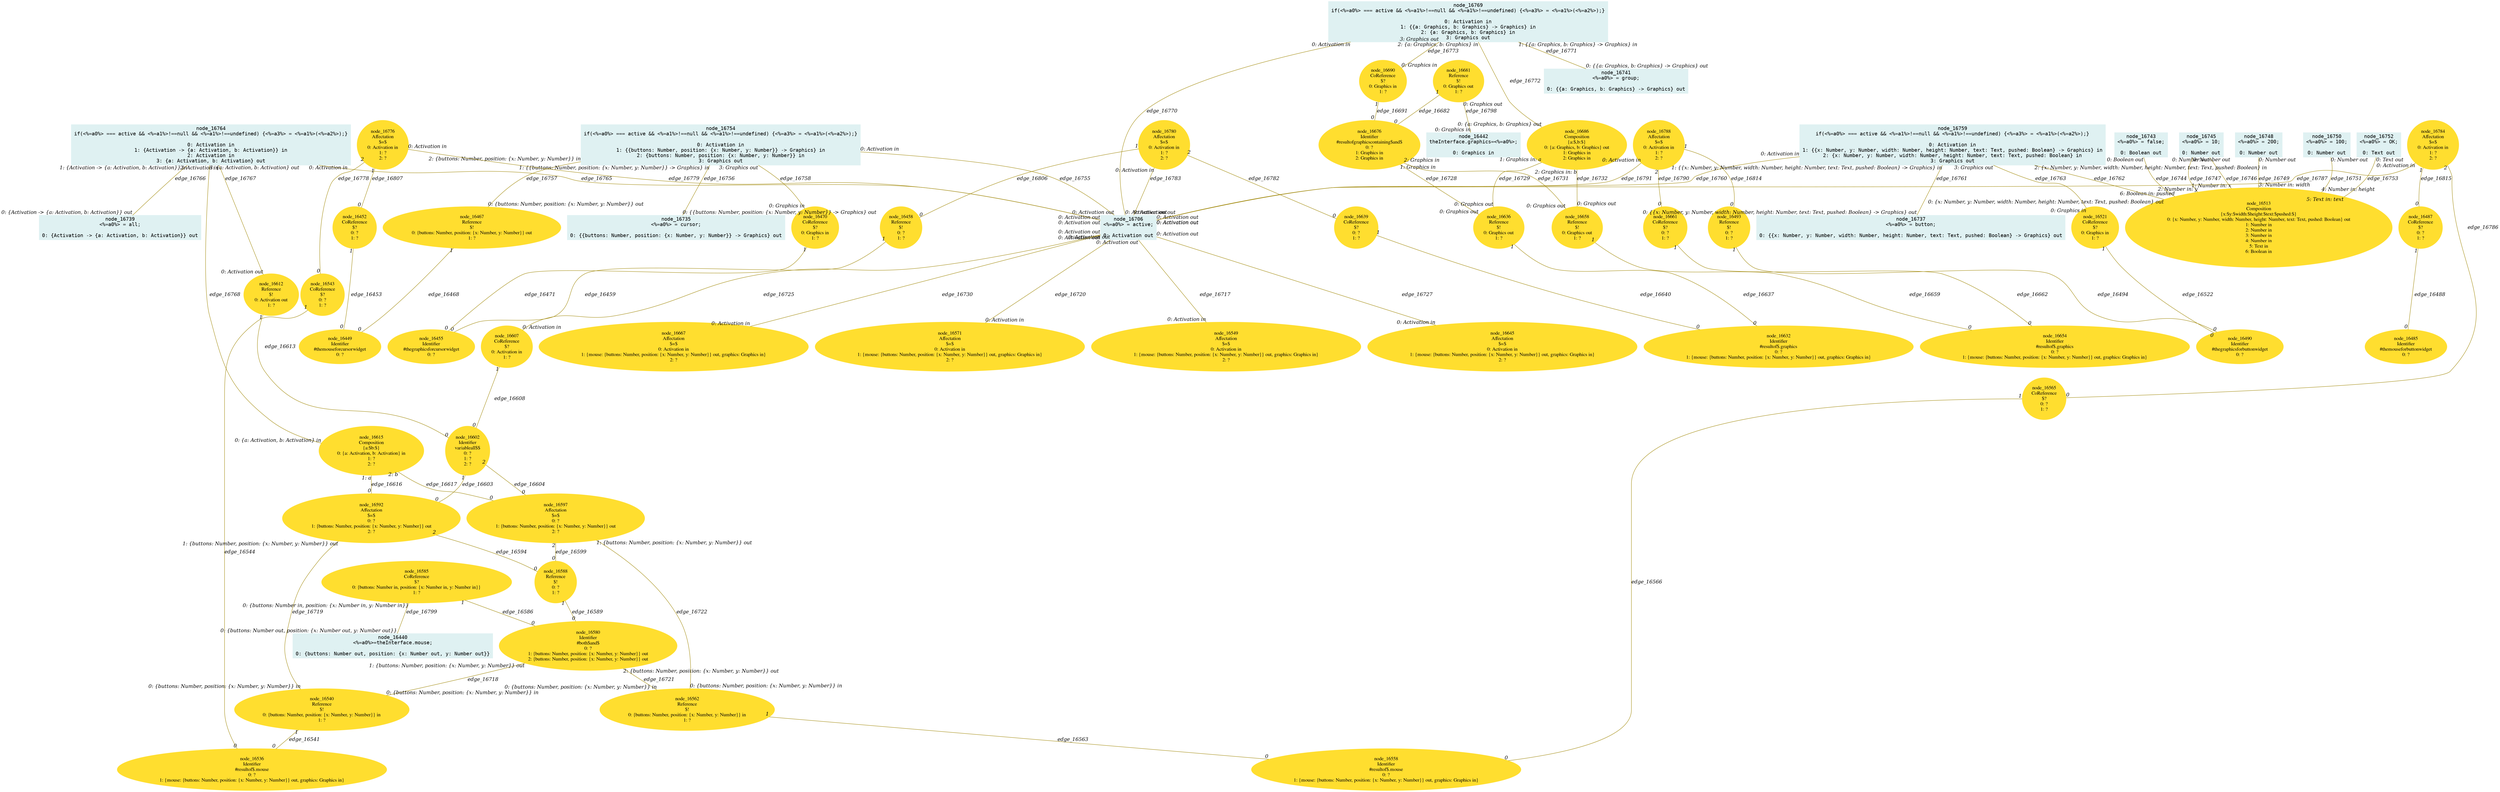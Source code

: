 digraph g{node_16440 [shape="box", style="filled", color="#dff1f2", fontname="Courier", label="node_16440
<%=a0%>=theInterface.mouse;

0: {buttons: Number out, position: {x: Number out, y: Number out}}" ]
node_16442 [shape="box", style="filled", color="#dff1f2", fontname="Courier", label="node_16442
theInterface.graphics=<%=a0%>;

0: Graphics in" ]
node_16449 [shape="ellipse", style="filled", color="#ffde2f", fontname="Times", label="node_16449
Identifier
#themouseforcursorwidget
0: ?" ]
node_16452 [shape="ellipse", style="filled", color="#ffde2f", fontname="Times", label="node_16452
CoReference
$?
0: ?
1: ?" ]
node_16455 [shape="ellipse", style="filled", color="#ffde2f", fontname="Times", label="node_16455
Identifier
#thegraphicsforcursorwidget
0: ?" ]
node_16458 [shape="ellipse", style="filled", color="#ffde2f", fontname="Times", label="node_16458
Reference
$!
0: ?
1: ?" ]
node_16467 [shape="ellipse", style="filled", color="#ffde2f", fontname="Times", label="node_16467
Reference
$!
0: {buttons: Number, position: {x: Number, y: Number}} out
1: ?" ]
node_16470 [shape="ellipse", style="filled", color="#ffde2f", fontname="Times", label="node_16470
CoReference
$?
0: Graphics in
1: ?" ]
node_16485 [shape="ellipse", style="filled", color="#ffde2f", fontname="Times", label="node_16485
Identifier
#themouseforbuttonwidget
0: ?" ]
node_16487 [shape="ellipse", style="filled", color="#ffde2f", fontname="Times", label="node_16487
CoReference
$?
0: ?
1: ?" ]
node_16490 [shape="ellipse", style="filled", color="#ffde2f", fontname="Times", label="node_16490
Identifier
#thegraphicsforbuttonwidget
0: ?" ]
node_16493 [shape="ellipse", style="filled", color="#ffde2f", fontname="Times", label="node_16493
Reference
$!
0: ?
1: ?" ]
node_16513 [shape="ellipse", style="filled", color="#ffde2f", fontname="Times", label="node_16513
Composition
{x:$y:$width:$height:$text:$pushed:$}
0: {x: Number, y: Number, width: Number, height: Number, text: Text, pushed: Boolean} out
1: Number in
2: Number in
3: Number in
4: Number in
5: Text in
6: Boolean in" ]
node_16521 [shape="ellipse", style="filled", color="#ffde2f", fontname="Times", label="node_16521
CoReference
$?
0: Graphics in
1: ?" ]
node_16536 [shape="ellipse", style="filled", color="#ffde2f", fontname="Times", label="node_16536
Identifier
#resultof$.mouse
0: ?
1: {mouse: {buttons: Number, position: {x: Number, y: Number}} out, graphics: Graphics in}" ]
node_16540 [shape="ellipse", style="filled", color="#ffde2f", fontname="Times", label="node_16540
Reference
$!
0: {buttons: Number, position: {x: Number, y: Number}} in
1: ?" ]
node_16543 [shape="ellipse", style="filled", color="#ffde2f", fontname="Times", label="node_16543
CoReference
$?
0: ?
1: ?" ]
node_16549 [shape="ellipse", style="filled", color="#ffde2f", fontname="Times", label="node_16549
Affectation
$=$
0: Activation in
1: {mouse: {buttons: Number, position: {x: Number, y: Number}} out, graphics: Graphics in}
2: ?" ]
node_16558 [shape="ellipse", style="filled", color="#ffde2f", fontname="Times", label="node_16558
Identifier
#resultof$.mouse
0: ?
1: {mouse: {buttons: Number, position: {x: Number, y: Number}} out, graphics: Graphics in}" ]
node_16562 [shape="ellipse", style="filled", color="#ffde2f", fontname="Times", label="node_16562
Reference
$!
0: {buttons: Number, position: {x: Number, y: Number}} in
1: ?" ]
node_16565 [shape="ellipse", style="filled", color="#ffde2f", fontname="Times", label="node_16565
CoReference
$?
0: ?
1: ?" ]
node_16571 [shape="ellipse", style="filled", color="#ffde2f", fontname="Times", label="node_16571
Affectation
$=$
0: Activation in
1: {mouse: {buttons: Number, position: {x: Number, y: Number}} out, graphics: Graphics in}
2: ?" ]
node_16580 [shape="ellipse", style="filled", color="#ffde2f", fontname="Times", label="node_16580
Identifier
#both$and$
0: ?
1: {buttons: Number, position: {x: Number, y: Number}} out
2: {buttons: Number, position: {x: Number, y: Number}} out" ]
node_16585 [shape="ellipse", style="filled", color="#ffde2f", fontname="Times", label="node_16585
CoReference
$?
0: {buttons: Number in, position: {x: Number in, y: Number in}}
1: ?" ]
node_16588 [shape="ellipse", style="filled", color="#ffde2f", fontname="Times", label="node_16588
Reference
$!
0: ?
1: ?" ]
node_16592 [shape="ellipse", style="filled", color="#ffde2f", fontname="Times", label="node_16592
Affectation
$=$
0: ?
1: {buttons: Number, position: {x: Number, y: Number}} out
2: ?" ]
node_16597 [shape="ellipse", style="filled", color="#ffde2f", fontname="Times", label="node_16597
Affectation
$=$
0: ?
1: {buttons: Number, position: {x: Number, y: Number}} out
2: ?" ]
node_16602 [shape="ellipse", style="filled", color="#ffde2f", fontname="Times", label="node_16602
Identifier
variableall$$
0: ?
1: ?
2: ?" ]
node_16607 [shape="ellipse", style="filled", color="#ffde2f", fontname="Times", label="node_16607
CoReference
$?
0: Activation in
1: ?" ]
node_16612 [shape="ellipse", style="filled", color="#ffde2f", fontname="Times", label="node_16612
Reference
$!
0: Activation out
1: ?" ]
node_16615 [shape="ellipse", style="filled", color="#ffde2f", fontname="Times", label="node_16615
Composition
{a:$b:$}
0: {a: Activation, b: Activation} in
1: ?
2: ?" ]
node_16632 [shape="ellipse", style="filled", color="#ffde2f", fontname="Times", label="node_16632
Identifier
#resultof$.graphics
0: ?
1: {mouse: {buttons: Number, position: {x: Number, y: Number}} out, graphics: Graphics in}" ]
node_16636 [shape="ellipse", style="filled", color="#ffde2f", fontname="Times", label="node_16636
Reference
$!
0: Graphics out
1: ?" ]
node_16639 [shape="ellipse", style="filled", color="#ffde2f", fontname="Times", label="node_16639
CoReference
$?
0: ?
1: ?" ]
node_16645 [shape="ellipse", style="filled", color="#ffde2f", fontname="Times", label="node_16645
Affectation
$=$
0: Activation in
1: {mouse: {buttons: Number, position: {x: Number, y: Number}} out, graphics: Graphics in}
2: ?" ]
node_16654 [shape="ellipse", style="filled", color="#ffde2f", fontname="Times", label="node_16654
Identifier
#resultof$.graphics
0: ?
1: {mouse: {buttons: Number, position: {x: Number, y: Number}} out, graphics: Graphics in}" ]
node_16658 [shape="ellipse", style="filled", color="#ffde2f", fontname="Times", label="node_16658
Reference
$!
0: Graphics out
1: ?" ]
node_16661 [shape="ellipse", style="filled", color="#ffde2f", fontname="Times", label="node_16661
CoReference
$?
0: ?
1: ?" ]
node_16667 [shape="ellipse", style="filled", color="#ffde2f", fontname="Times", label="node_16667
Affectation
$=$
0: Activation in
1: {mouse: {buttons: Number, position: {x: Number, y: Number}} out, graphics: Graphics in}
2: ?" ]
node_16676 [shape="ellipse", style="filled", color="#ffde2f", fontname="Times", label="node_16676
Identifier
#resultofgraphicscontaining$and$
0: ?
1: Graphics in
2: Graphics in" ]
node_16681 [shape="ellipse", style="filled", color="#ffde2f", fontname="Times", label="node_16681
Reference
$!
0: Graphics out
1: ?" ]
node_16686 [shape="ellipse", style="filled", color="#ffde2f", fontname="Times", label="node_16686
Composition
{a:$,b:$}
0: {a: Graphics, b: Graphics} out
1: Graphics in
2: Graphics in" ]
node_16690 [shape="ellipse", style="filled", color="#ffde2f", fontname="Times", label="node_16690
CoReference
$?
0: Graphics in
1: ?" ]
node_16706 [shape="box", style="filled", color="#dff1f2", fontname="Courier", label="node_16706
<%=a0%> = active;

0: Activation out" ]
node_16735 [shape="box", style="filled", color="#dff1f2", fontname="Courier", label="node_16735
<%=a0%> = cursor;

0: {{buttons: Number, position: {x: Number, y: Number}} -> Graphics} out" ]
node_16737 [shape="box", style="filled", color="#dff1f2", fontname="Courier", label="node_16737
<%=a0%> = button;

0: {{x: Number, y: Number, width: Number, height: Number, text: Text, pushed: Boolean} -> Graphics} out" ]
node_16739 [shape="box", style="filled", color="#dff1f2", fontname="Courier", label="node_16739
<%=a0%> = all;

0: {Activation -> {a: Activation, b: Activation}} out" ]
node_16741 [shape="box", style="filled", color="#dff1f2", fontname="Courier", label="node_16741
<%=a0%> = group;

0: {{a: Graphics, b: Graphics} -> Graphics} out" ]
node_16743 [shape="box", style="filled", color="#dff1f2", fontname="Courier", label="node_16743
<%=a0%> = false;

0: Boolean out" ]
node_16745 [shape="box", style="filled", color="#dff1f2", fontname="Courier", label="node_16745
<%=a0%> = 10;

0: Number out" ]
node_16748 [shape="box", style="filled", color="#dff1f2", fontname="Courier", label="node_16748
<%=a0%> = 200;

0: Number out" ]
node_16750 [shape="box", style="filled", color="#dff1f2", fontname="Courier", label="node_16750
<%=a0%> = 100;

0: Number out" ]
node_16752 [shape="box", style="filled", color="#dff1f2", fontname="Courier", label="node_16752
<%=a0%> = OK;

0: Text out" ]
node_16754 [shape="box", style="filled", color="#dff1f2", fontname="Courier", label="node_16754
if(<%=a0%> === active && <%=a1%>!==null && <%=a1%>!==undefined) {<%=a3%> = <%=a1%>(<%=a2%>);}

0: Activation in
1: {{buttons: Number, position: {x: Number, y: Number}} -> Graphics} in
2: {buttons: Number, position: {x: Number, y: Number}} in
3: Graphics out" ]
node_16759 [shape="box", style="filled", color="#dff1f2", fontname="Courier", label="node_16759
if(<%=a0%> === active && <%=a1%>!==null && <%=a1%>!==undefined) {<%=a3%> = <%=a1%>(<%=a2%>);}

0: Activation in
1: {{x: Number, y: Number, width: Number, height: Number, text: Text, pushed: Boolean} -> Graphics} in
2: {x: Number, y: Number, width: Number, height: Number, text: Text, pushed: Boolean} in
3: Graphics out" ]
node_16764 [shape="box", style="filled", color="#dff1f2", fontname="Courier", label="node_16764
if(<%=a0%> === active && <%=a1%>!==null && <%=a1%>!==undefined) {<%=a3%> = <%=a1%>(<%=a2%>);}

0: Activation in
1: {Activation -> {a: Activation, b: Activation}} in
2: Activation in
3: {a: Activation, b: Activation} out" ]
node_16769 [shape="box", style="filled", color="#dff1f2", fontname="Courier", label="node_16769
if(<%=a0%> === active && <%=a1%>!==null && <%=a1%>!==undefined) {<%=a3%> = <%=a1%>(<%=a2%>);}

0: Activation in
1: {{a: Graphics, b: Graphics} -> Graphics} in
2: {a: Graphics, b: Graphics} in
3: Graphics out" ]
node_16776 [shape="ellipse", style="filled", color="#ffde2f", fontname="Times", label="node_16776
Affectation
$=$
0: Activation in
1: ?
2: ?" ]
node_16780 [shape="ellipse", style="filled", color="#ffde2f", fontname="Times", label="node_16780
Affectation
$=$
0: Activation in
1: ?
2: ?" ]
node_16784 [shape="ellipse", style="filled", color="#ffde2f", fontname="Times", label="node_16784
Affectation
$=$
0: Activation in
1: ?
2: ?" ]
node_16788 [shape="ellipse", style="filled", color="#ffde2f", fontname="Times", label="node_16788
Affectation
$=$
0: Activation in
1: ?
2: ?" ]
node_16452 -> node_16449 [dir=none, arrowHead=none, fontname="Times-Italic", arrowsize=1, color="#9d8400", label="edge_16453",  headlabel="0", taillabel="1" ]
node_16458 -> node_16455 [dir=none, arrowHead=none, fontname="Times-Italic", arrowsize=1, color="#9d8400", label="edge_16459",  headlabel="0", taillabel="1" ]
node_16467 -> node_16449 [dir=none, arrowHead=none, fontname="Times-Italic", arrowsize=1, color="#9d8400", label="edge_16468",  headlabel="0", taillabel="1" ]
node_16470 -> node_16455 [dir=none, arrowHead=none, fontname="Times-Italic", arrowsize=1, color="#9d8400", label="edge_16471",  headlabel="0", taillabel="1" ]
node_16487 -> node_16485 [dir=none, arrowHead=none, fontname="Times-Italic", arrowsize=1, color="#9d8400", label="edge_16488",  headlabel="0", taillabel="1" ]
node_16493 -> node_16490 [dir=none, arrowHead=none, fontname="Times-Italic", arrowsize=1, color="#9d8400", label="edge_16494",  headlabel="0", taillabel="1" ]
node_16521 -> node_16490 [dir=none, arrowHead=none, fontname="Times-Italic", arrowsize=1, color="#9d8400", label="edge_16522",  headlabel="0", taillabel="1" ]
node_16540 -> node_16536 [dir=none, arrowHead=none, fontname="Times-Italic", arrowsize=1, color="#9d8400", label="edge_16541",  headlabel="0", taillabel="1" ]
node_16543 -> node_16536 [dir=none, arrowHead=none, fontname="Times-Italic", arrowsize=1, color="#9d8400", label="edge_16544",  headlabel="0", taillabel="1" ]
node_16562 -> node_16558 [dir=none, arrowHead=none, fontname="Times-Italic", arrowsize=1, color="#9d8400", label="edge_16563",  headlabel="0", taillabel="1" ]
node_16565 -> node_16558 [dir=none, arrowHead=none, fontname="Times-Italic", arrowsize=1, color="#9d8400", label="edge_16566",  headlabel="0", taillabel="1" ]
node_16585 -> node_16580 [dir=none, arrowHead=none, fontname="Times-Italic", arrowsize=1, color="#9d8400", label="edge_16586",  headlabel="0", taillabel="1" ]
node_16588 -> node_16580 [dir=none, arrowHead=none, fontname="Times-Italic", arrowsize=1, color="#9d8400", label="edge_16589",  headlabel="0", taillabel="1" ]
node_16592 -> node_16588 [dir=none, arrowHead=none, fontname="Times-Italic", arrowsize=1, color="#9d8400", label="edge_16594",  headlabel="0", taillabel="2" ]
node_16597 -> node_16588 [dir=none, arrowHead=none, fontname="Times-Italic", arrowsize=1, color="#9d8400", label="edge_16599",  headlabel="0", taillabel="2" ]
node_16602 -> node_16592 [dir=none, arrowHead=none, fontname="Times-Italic", arrowsize=1, color="#9d8400", label="edge_16603",  headlabel="0", taillabel="1" ]
node_16602 -> node_16597 [dir=none, arrowHead=none, fontname="Times-Italic", arrowsize=1, color="#9d8400", label="edge_16604",  headlabel="0", taillabel="2" ]
node_16607 -> node_16602 [dir=none, arrowHead=none, fontname="Times-Italic", arrowsize=1, color="#9d8400", label="edge_16608",  headlabel="0", taillabel="1" ]
node_16612 -> node_16602 [dir=none, arrowHead=none, fontname="Times-Italic", arrowsize=1, color="#9d8400", label="edge_16613",  headlabel="0", taillabel="1" ]
node_16615 -> node_16592 [dir=none, arrowHead=none, fontname="Times-Italic", arrowsize=1, color="#9d8400", label="edge_16616",  headlabel="0", taillabel="1: a" ]
node_16615 -> node_16597 [dir=none, arrowHead=none, fontname="Times-Italic", arrowsize=1, color="#9d8400", label="edge_16617",  headlabel="0", taillabel="2: b" ]
node_16636 -> node_16632 [dir=none, arrowHead=none, fontname="Times-Italic", arrowsize=1, color="#9d8400", label="edge_16637",  headlabel="0", taillabel="1" ]
node_16639 -> node_16632 [dir=none, arrowHead=none, fontname="Times-Italic", arrowsize=1, color="#9d8400", label="edge_16640",  headlabel="0", taillabel="1" ]
node_16658 -> node_16654 [dir=none, arrowHead=none, fontname="Times-Italic", arrowsize=1, color="#9d8400", label="edge_16659",  headlabel="0", taillabel="1" ]
node_16661 -> node_16654 [dir=none, arrowHead=none, fontname="Times-Italic", arrowsize=1, color="#9d8400", label="edge_16662",  headlabel="0", taillabel="1" ]
node_16681 -> node_16676 [dir=none, arrowHead=none, fontname="Times-Italic", arrowsize=1, color="#9d8400", label="edge_16682",  headlabel="0", taillabel="1" ]
node_16690 -> node_16676 [dir=none, arrowHead=none, fontname="Times-Italic", arrowsize=1, color="#9d8400", label="edge_16691",  headlabel="0", taillabel="1" ]
node_16706 -> node_16549 [dir=none, arrowHead=none, fontname="Times-Italic", arrowsize=1, color="#9d8400", label="edge_16717",  headlabel="0: Activation in", taillabel="0: Activation out" ]
node_16580 -> node_16540 [dir=none, arrowHead=none, fontname="Times-Italic", arrowsize=1, color="#9d8400", label="edge_16718",  headlabel="0: {buttons: Number, position: {x: Number, y: Number}} in", taillabel="1: {buttons: Number, position: {x: Number, y: Number}} out" ]
node_16592 -> node_16540 [dir=none, arrowHead=none, fontname="Times-Italic", arrowsize=1, color="#9d8400", label="edge_16719",  headlabel="0: {buttons: Number, position: {x: Number, y: Number}} in", taillabel="1: {buttons: Number, position: {x: Number, y: Number}} out" ]
node_16706 -> node_16571 [dir=none, arrowHead=none, fontname="Times-Italic", arrowsize=1, color="#9d8400", label="edge_16720",  headlabel="0: Activation in", taillabel="0: Activation out" ]
node_16580 -> node_16562 [dir=none, arrowHead=none, fontname="Times-Italic", arrowsize=1, color="#9d8400", label="edge_16721",  headlabel="0: {buttons: Number, position: {x: Number, y: Number}} in", taillabel="2: {buttons: Number, position: {x: Number, y: Number}} out" ]
node_16597 -> node_16562 [dir=none, arrowHead=none, fontname="Times-Italic", arrowsize=1, color="#9d8400", label="edge_16722",  headlabel="0: {buttons: Number, position: {x: Number, y: Number}} in", taillabel="1: {buttons: Number, position: {x: Number, y: Number}} out" ]
node_16706 -> node_16607 [dir=none, arrowHead=none, fontname="Times-Italic", arrowsize=1, color="#9d8400", label="edge_16725",  headlabel="0: Activation in", taillabel="0: Activation out" ]
node_16706 -> node_16645 [dir=none, arrowHead=none, fontname="Times-Italic", arrowsize=1, color="#9d8400", label="edge_16727",  headlabel="0: Activation in", taillabel="0: Activation out" ]
node_16676 -> node_16636 [dir=none, arrowHead=none, fontname="Times-Italic", arrowsize=1, color="#9d8400", label="edge_16728",  headlabel="0: Graphics out", taillabel="1: Graphics in" ]
node_16686 -> node_16636 [dir=none, arrowHead=none, fontname="Times-Italic", arrowsize=1, color="#9d8400", label="edge_16729",  headlabel="0: Graphics out", taillabel="1: Graphics in: a" ]
node_16706 -> node_16667 [dir=none, arrowHead=none, fontname="Times-Italic", arrowsize=1, color="#9d8400", label="edge_16730",  headlabel="0: Activation in", taillabel="0: Activation out" ]
node_16676 -> node_16658 [dir=none, arrowHead=none, fontname="Times-Italic", arrowsize=1, color="#9d8400", label="edge_16731",  headlabel="0: Graphics out", taillabel="2: Graphics in" ]
node_16686 -> node_16658 [dir=none, arrowHead=none, fontname="Times-Italic", arrowsize=1, color="#9d8400", label="edge_16732",  headlabel="0: Graphics out", taillabel="2: Graphics in: b" ]
node_16743 -> node_16513 [dir=none, arrowHead=none, fontname="Times-Italic", arrowsize=1, color="#9d8400", label="edge_16744",  headlabel="6: Boolean in: pushed", taillabel="0: Boolean out" ]
node_16745 -> node_16513 [dir=none, arrowHead=none, fontname="Times-Italic", arrowsize=1, color="#9d8400", label="edge_16746",  headlabel="1: Number in: x", taillabel="0: Number out" ]
node_16745 -> node_16513 [dir=none, arrowHead=none, fontname="Times-Italic", arrowsize=1, color="#9d8400", label="edge_16747",  headlabel="2: Number in: y", taillabel="0: Number out" ]
node_16748 -> node_16513 [dir=none, arrowHead=none, fontname="Times-Italic", arrowsize=1, color="#9d8400", label="edge_16749",  headlabel="3: Number in: width", taillabel="0: Number out" ]
node_16750 -> node_16513 [dir=none, arrowHead=none, fontname="Times-Italic", arrowsize=1, color="#9d8400", label="edge_16751",  headlabel="4: Number in: height", taillabel="0: Number out" ]
node_16752 -> node_16513 [dir=none, arrowHead=none, fontname="Times-Italic", arrowsize=1, color="#9d8400", label="edge_16753",  headlabel="5: Text in: text", taillabel="0: Text out" ]
node_16754 -> node_16706 [dir=none, arrowHead=none, fontname="Times-Italic", arrowsize=1, color="#9d8400", label="edge_16755",  headlabel="0: Activation out", taillabel="0: Activation in" ]
node_16754 -> node_16735 [dir=none, arrowHead=none, fontname="Times-Italic", arrowsize=1, color="#9d8400", label="edge_16756",  headlabel="0: {{buttons: Number, position: {x: Number, y: Number}} -> Graphics} out", taillabel="1: {{buttons: Number, position: {x: Number, y: Number}} -> Graphics} in" ]
node_16754 -> node_16467 [dir=none, arrowHead=none, fontname="Times-Italic", arrowsize=1, color="#9d8400", label="edge_16757",  headlabel="0: {buttons: Number, position: {x: Number, y: Number}} out", taillabel="2: {buttons: Number, position: {x: Number, y: Number}} in" ]
node_16754 -> node_16470 [dir=none, arrowHead=none, fontname="Times-Italic", arrowsize=1, color="#9d8400", label="edge_16758",  headlabel="0: Graphics in", taillabel="3: Graphics out" ]
node_16759 -> node_16706 [dir=none, arrowHead=none, fontname="Times-Italic", arrowsize=1, color="#9d8400", label="edge_16760",  headlabel="0: Activation out", taillabel="0: Activation in" ]
node_16759 -> node_16737 [dir=none, arrowHead=none, fontname="Times-Italic", arrowsize=1, color="#9d8400", label="edge_16761",  headlabel="0: {{x: Number, y: Number, width: Number, height: Number, text: Text, pushed: Boolean} -> Graphics} out", taillabel="1: {{x: Number, y: Number, width: Number, height: Number, text: Text, pushed: Boolean} -> Graphics} in" ]
node_16759 -> node_16513 [dir=none, arrowHead=none, fontname="Times-Italic", arrowsize=1, color="#9d8400", label="edge_16762",  headlabel="0: {x: Number, y: Number, width: Number, height: Number, text: Text, pushed: Boolean} out", taillabel="2: {x: Number, y: Number, width: Number, height: Number, text: Text, pushed: Boolean} in" ]
node_16759 -> node_16521 [dir=none, arrowHead=none, fontname="Times-Italic", arrowsize=1, color="#9d8400", label="edge_16763",  headlabel="0: Graphics in", taillabel="3: Graphics out" ]
node_16764 -> node_16706 [dir=none, arrowHead=none, fontname="Times-Italic", arrowsize=1, color="#9d8400", label="edge_16765",  headlabel="0: Activation out", taillabel="0: Activation in" ]
node_16764 -> node_16739 [dir=none, arrowHead=none, fontname="Times-Italic", arrowsize=1, color="#9d8400", label="edge_16766",  headlabel="0: {Activation -> {a: Activation, b: Activation}} out", taillabel="1: {Activation -> {a: Activation, b: Activation}} in" ]
node_16764 -> node_16612 [dir=none, arrowHead=none, fontname="Times-Italic", arrowsize=1, color="#9d8400", label="edge_16767",  headlabel="0: Activation out", taillabel="2: Activation in" ]
node_16764 -> node_16615 [dir=none, arrowHead=none, fontname="Times-Italic", arrowsize=1, color="#9d8400", label="edge_16768",  headlabel="0: {a: Activation, b: Activation} in", taillabel="3: {a: Activation, b: Activation} out" ]
node_16769 -> node_16706 [dir=none, arrowHead=none, fontname="Times-Italic", arrowsize=1, color="#9d8400", label="edge_16770",  headlabel="0: Activation out", taillabel="0: Activation in" ]
node_16769 -> node_16741 [dir=none, arrowHead=none, fontname="Times-Italic", arrowsize=1, color="#9d8400", label="edge_16771",  headlabel="0: {{a: Graphics, b: Graphics} -> Graphics} out", taillabel="1: {{a: Graphics, b: Graphics} -> Graphics} in" ]
node_16769 -> node_16686 [dir=none, arrowHead=none, fontname="Times-Italic", arrowsize=1, color="#9d8400", label="edge_16772",  headlabel="0: {a: Graphics, b: Graphics} out", taillabel="2: {a: Graphics, b: Graphics} in" ]
node_16769 -> node_16690 [dir=none, arrowHead=none, fontname="Times-Italic", arrowsize=1, color="#9d8400", label="edge_16773",  headlabel="0: Graphics in", taillabel="3: Graphics out" ]
node_16776 -> node_16543 [dir=none, arrowHead=none, fontname="Times-Italic", arrowsize=1, color="#9d8400", label="edge_16778",  headlabel="0", taillabel="2" ]
node_16776 -> node_16706 [dir=none, arrowHead=none, fontname="Times-Italic", arrowsize=1, color="#9d8400", label="edge_16779",  headlabel="0: Activation out", taillabel="0: Activation in" ]
node_16780 -> node_16639 [dir=none, arrowHead=none, fontname="Times-Italic", arrowsize=1, color="#9d8400", label="edge_16782",  headlabel="0", taillabel="2" ]
node_16780 -> node_16706 [dir=none, arrowHead=none, fontname="Times-Italic", arrowsize=1, color="#9d8400", label="edge_16783",  headlabel="0: Activation out", taillabel="0: Activation in" ]
node_16784 -> node_16565 [dir=none, arrowHead=none, fontname="Times-Italic", arrowsize=1, color="#9d8400", label="edge_16786",  headlabel="0", taillabel="2" ]
node_16784 -> node_16706 [dir=none, arrowHead=none, fontname="Times-Italic", arrowsize=1, color="#9d8400", label="edge_16787",  headlabel="0: Activation out", taillabel="0: Activation in" ]
node_16788 -> node_16661 [dir=none, arrowHead=none, fontname="Times-Italic", arrowsize=1, color="#9d8400", label="edge_16790",  headlabel="0", taillabel="2" ]
node_16788 -> node_16706 [dir=none, arrowHead=none, fontname="Times-Italic", arrowsize=1, color="#9d8400", label="edge_16791",  headlabel="0: Activation out", taillabel="0: Activation in" ]
node_16681 -> node_16442 [dir=none, arrowHead=none, fontname="Times-Italic", arrowsize=1, color="#9d8400", label="edge_16798",  headlabel="0: Graphics in", taillabel="0: Graphics out" ]
node_16585 -> node_16440 [dir=none, arrowHead=none, fontname="Times-Italic", arrowsize=1, color="#9d8400", label="edge_16799",  headlabel="0: {buttons: Number out, position: {x: Number out, y: Number out}}", taillabel="0: {buttons: Number in, position: {x: Number in, y: Number in}}" ]
node_16780 -> node_16458 [dir=none, arrowHead=none, fontname="Times-Italic", arrowsize=1, color="#9d8400", label="edge_16806",  headlabel="0", taillabel="1" ]
node_16776 -> node_16452 [dir=none, arrowHead=none, fontname="Times-Italic", arrowsize=1, color="#9d8400", label="edge_16807",  headlabel="0", taillabel="1" ]
node_16788 -> node_16493 [dir=none, arrowHead=none, fontname="Times-Italic", arrowsize=1, color="#9d8400", label="edge_16814",  headlabel="0", taillabel="1" ]
node_16784 -> node_16487 [dir=none, arrowHead=none, fontname="Times-Italic", arrowsize=1, color="#9d8400", label="edge_16815",  headlabel="0", taillabel="1" ]
}